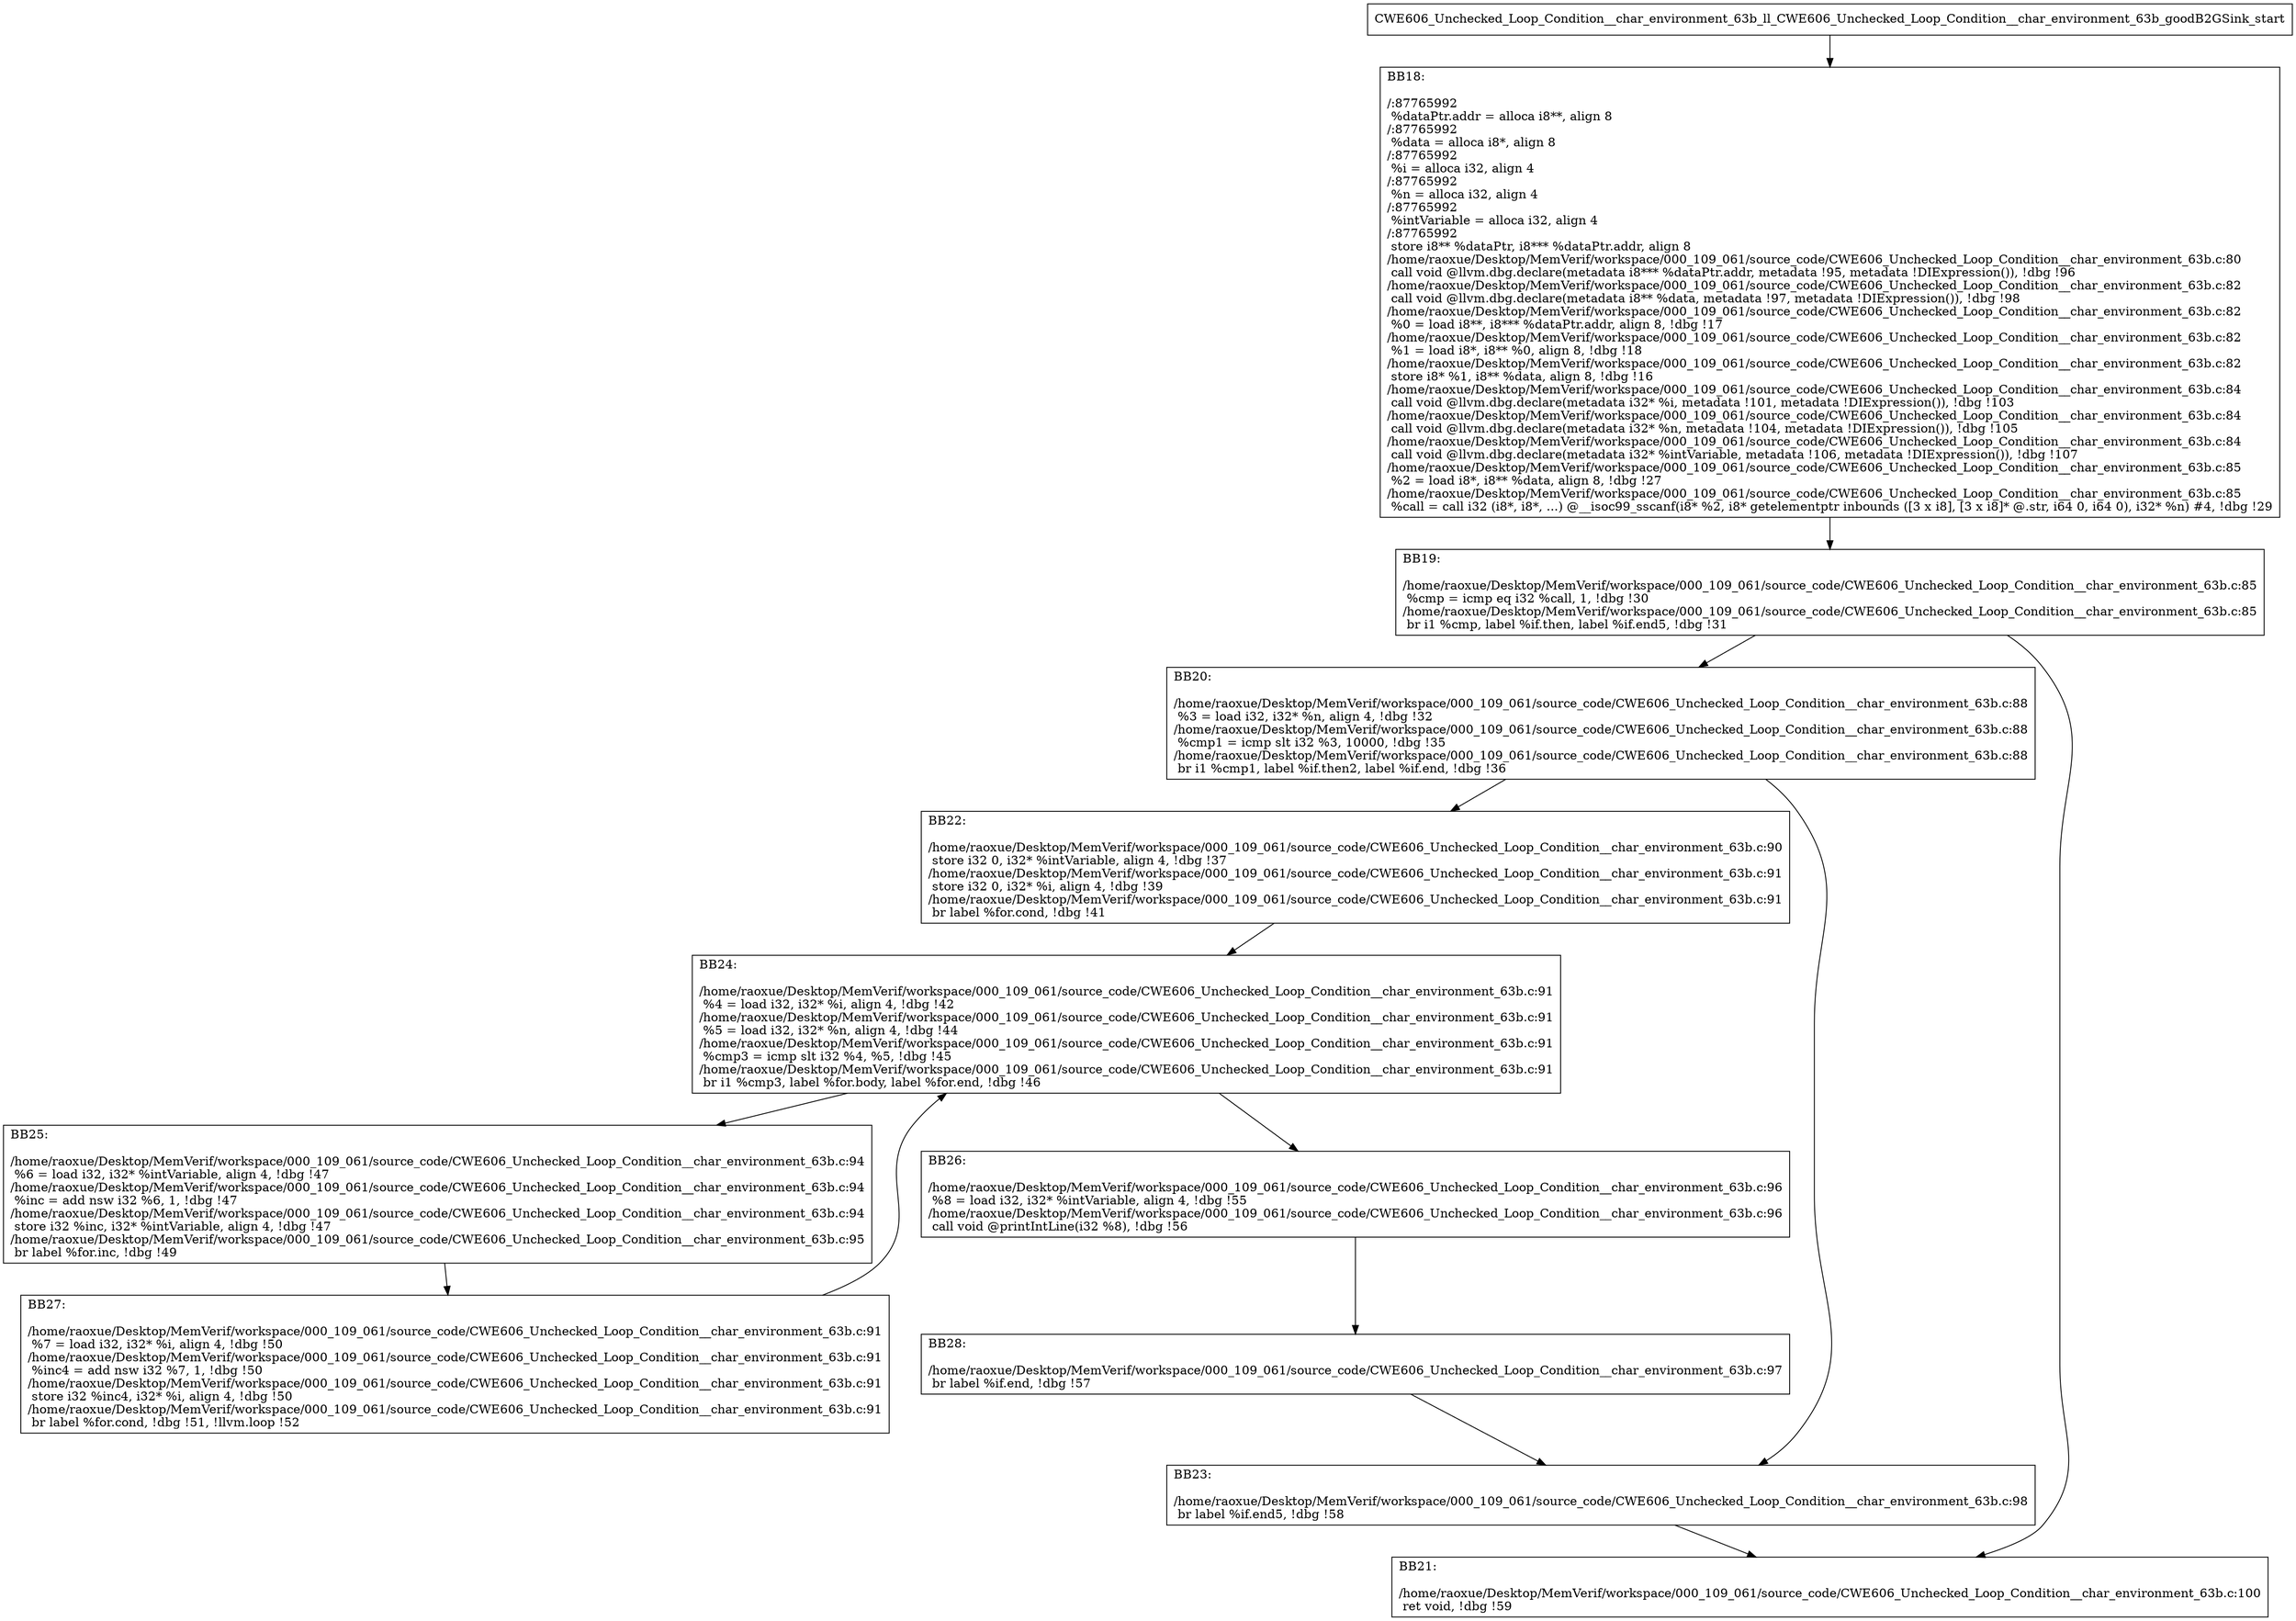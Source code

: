 digraph "CFG for'CWE606_Unchecked_Loop_Condition__char_environment_63b_ll_CWE606_Unchecked_Loop_Condition__char_environment_63b_goodB2GSink' function" {
	BBCWE606_Unchecked_Loop_Condition__char_environment_63b_ll_CWE606_Unchecked_Loop_Condition__char_environment_63b_goodB2GSink_start[shape=record,label="{CWE606_Unchecked_Loop_Condition__char_environment_63b_ll_CWE606_Unchecked_Loop_Condition__char_environment_63b_goodB2GSink_start}"];
	BBCWE606_Unchecked_Loop_Condition__char_environment_63b_ll_CWE606_Unchecked_Loop_Condition__char_environment_63b_goodB2GSink_start-> CWE606_Unchecked_Loop_Condition__char_environment_63b_ll_CWE606_Unchecked_Loop_Condition__char_environment_63b_goodB2GSinkBB18;
	CWE606_Unchecked_Loop_Condition__char_environment_63b_ll_CWE606_Unchecked_Loop_Condition__char_environment_63b_goodB2GSinkBB18 [shape=record, label="{BB18:\l\l/:87765992\l
  %dataPtr.addr = alloca i8**, align 8\l
/:87765992\l
  %data = alloca i8*, align 8\l
/:87765992\l
  %i = alloca i32, align 4\l
/:87765992\l
  %n = alloca i32, align 4\l
/:87765992\l
  %intVariable = alloca i32, align 4\l
/:87765992\l
  store i8** %dataPtr, i8*** %dataPtr.addr, align 8\l
/home/raoxue/Desktop/MemVerif/workspace/000_109_061/source_code/CWE606_Unchecked_Loop_Condition__char_environment_63b.c:80\l
  call void @llvm.dbg.declare(metadata i8*** %dataPtr.addr, metadata !95, metadata !DIExpression()), !dbg !96\l
/home/raoxue/Desktop/MemVerif/workspace/000_109_061/source_code/CWE606_Unchecked_Loop_Condition__char_environment_63b.c:82\l
  call void @llvm.dbg.declare(metadata i8** %data, metadata !97, metadata !DIExpression()), !dbg !98\l
/home/raoxue/Desktop/MemVerif/workspace/000_109_061/source_code/CWE606_Unchecked_Loop_Condition__char_environment_63b.c:82\l
  %0 = load i8**, i8*** %dataPtr.addr, align 8, !dbg !17\l
/home/raoxue/Desktop/MemVerif/workspace/000_109_061/source_code/CWE606_Unchecked_Loop_Condition__char_environment_63b.c:82\l
  %1 = load i8*, i8** %0, align 8, !dbg !18\l
/home/raoxue/Desktop/MemVerif/workspace/000_109_061/source_code/CWE606_Unchecked_Loop_Condition__char_environment_63b.c:82\l
  store i8* %1, i8** %data, align 8, !dbg !16\l
/home/raoxue/Desktop/MemVerif/workspace/000_109_061/source_code/CWE606_Unchecked_Loop_Condition__char_environment_63b.c:84\l
  call void @llvm.dbg.declare(metadata i32* %i, metadata !101, metadata !DIExpression()), !dbg !103\l
/home/raoxue/Desktop/MemVerif/workspace/000_109_061/source_code/CWE606_Unchecked_Loop_Condition__char_environment_63b.c:84\l
  call void @llvm.dbg.declare(metadata i32* %n, metadata !104, metadata !DIExpression()), !dbg !105\l
/home/raoxue/Desktop/MemVerif/workspace/000_109_061/source_code/CWE606_Unchecked_Loop_Condition__char_environment_63b.c:84\l
  call void @llvm.dbg.declare(metadata i32* %intVariable, metadata !106, metadata !DIExpression()), !dbg !107\l
/home/raoxue/Desktop/MemVerif/workspace/000_109_061/source_code/CWE606_Unchecked_Loop_Condition__char_environment_63b.c:85\l
  %2 = load i8*, i8** %data, align 8, !dbg !27\l
/home/raoxue/Desktop/MemVerif/workspace/000_109_061/source_code/CWE606_Unchecked_Loop_Condition__char_environment_63b.c:85\l
  %call = call i32 (i8*, i8*, ...) @__isoc99_sscanf(i8* %2, i8* getelementptr inbounds ([3 x i8], [3 x i8]* @.str, i64 0, i64 0), i32* %n) #4, !dbg !29\l
}"];
	CWE606_Unchecked_Loop_Condition__char_environment_63b_ll_CWE606_Unchecked_Loop_Condition__char_environment_63b_goodB2GSinkBB18-> CWE606_Unchecked_Loop_Condition__char_environment_63b_ll_CWE606_Unchecked_Loop_Condition__char_environment_63b_goodB2GSinkBB19;
	CWE606_Unchecked_Loop_Condition__char_environment_63b_ll_CWE606_Unchecked_Loop_Condition__char_environment_63b_goodB2GSinkBB19 [shape=record, label="{BB19:\l\l/home/raoxue/Desktop/MemVerif/workspace/000_109_061/source_code/CWE606_Unchecked_Loop_Condition__char_environment_63b.c:85\l
  %cmp = icmp eq i32 %call, 1, !dbg !30\l
/home/raoxue/Desktop/MemVerif/workspace/000_109_061/source_code/CWE606_Unchecked_Loop_Condition__char_environment_63b.c:85\l
  br i1 %cmp, label %if.then, label %if.end5, !dbg !31\l
}"];
	CWE606_Unchecked_Loop_Condition__char_environment_63b_ll_CWE606_Unchecked_Loop_Condition__char_environment_63b_goodB2GSinkBB19-> CWE606_Unchecked_Loop_Condition__char_environment_63b_ll_CWE606_Unchecked_Loop_Condition__char_environment_63b_goodB2GSinkBB20;
	CWE606_Unchecked_Loop_Condition__char_environment_63b_ll_CWE606_Unchecked_Loop_Condition__char_environment_63b_goodB2GSinkBB19-> CWE606_Unchecked_Loop_Condition__char_environment_63b_ll_CWE606_Unchecked_Loop_Condition__char_environment_63b_goodB2GSinkBB21;
	CWE606_Unchecked_Loop_Condition__char_environment_63b_ll_CWE606_Unchecked_Loop_Condition__char_environment_63b_goodB2GSinkBB20 [shape=record, label="{BB20:\l\l/home/raoxue/Desktop/MemVerif/workspace/000_109_061/source_code/CWE606_Unchecked_Loop_Condition__char_environment_63b.c:88\l
  %3 = load i32, i32* %n, align 4, !dbg !32\l
/home/raoxue/Desktop/MemVerif/workspace/000_109_061/source_code/CWE606_Unchecked_Loop_Condition__char_environment_63b.c:88\l
  %cmp1 = icmp slt i32 %3, 10000, !dbg !35\l
/home/raoxue/Desktop/MemVerif/workspace/000_109_061/source_code/CWE606_Unchecked_Loop_Condition__char_environment_63b.c:88\l
  br i1 %cmp1, label %if.then2, label %if.end, !dbg !36\l
}"];
	CWE606_Unchecked_Loop_Condition__char_environment_63b_ll_CWE606_Unchecked_Loop_Condition__char_environment_63b_goodB2GSinkBB20-> CWE606_Unchecked_Loop_Condition__char_environment_63b_ll_CWE606_Unchecked_Loop_Condition__char_environment_63b_goodB2GSinkBB22;
	CWE606_Unchecked_Loop_Condition__char_environment_63b_ll_CWE606_Unchecked_Loop_Condition__char_environment_63b_goodB2GSinkBB20-> CWE606_Unchecked_Loop_Condition__char_environment_63b_ll_CWE606_Unchecked_Loop_Condition__char_environment_63b_goodB2GSinkBB23;
	CWE606_Unchecked_Loop_Condition__char_environment_63b_ll_CWE606_Unchecked_Loop_Condition__char_environment_63b_goodB2GSinkBB22 [shape=record, label="{BB22:\l\l/home/raoxue/Desktop/MemVerif/workspace/000_109_061/source_code/CWE606_Unchecked_Loop_Condition__char_environment_63b.c:90\l
  store i32 0, i32* %intVariable, align 4, !dbg !37\l
/home/raoxue/Desktop/MemVerif/workspace/000_109_061/source_code/CWE606_Unchecked_Loop_Condition__char_environment_63b.c:91\l
  store i32 0, i32* %i, align 4, !dbg !39\l
/home/raoxue/Desktop/MemVerif/workspace/000_109_061/source_code/CWE606_Unchecked_Loop_Condition__char_environment_63b.c:91\l
  br label %for.cond, !dbg !41\l
}"];
	CWE606_Unchecked_Loop_Condition__char_environment_63b_ll_CWE606_Unchecked_Loop_Condition__char_environment_63b_goodB2GSinkBB22-> CWE606_Unchecked_Loop_Condition__char_environment_63b_ll_CWE606_Unchecked_Loop_Condition__char_environment_63b_goodB2GSinkBB24;
	CWE606_Unchecked_Loop_Condition__char_environment_63b_ll_CWE606_Unchecked_Loop_Condition__char_environment_63b_goodB2GSinkBB24 [shape=record, label="{BB24:\l\l/home/raoxue/Desktop/MemVerif/workspace/000_109_061/source_code/CWE606_Unchecked_Loop_Condition__char_environment_63b.c:91\l
  %4 = load i32, i32* %i, align 4, !dbg !42\l
/home/raoxue/Desktop/MemVerif/workspace/000_109_061/source_code/CWE606_Unchecked_Loop_Condition__char_environment_63b.c:91\l
  %5 = load i32, i32* %n, align 4, !dbg !44\l
/home/raoxue/Desktop/MemVerif/workspace/000_109_061/source_code/CWE606_Unchecked_Loop_Condition__char_environment_63b.c:91\l
  %cmp3 = icmp slt i32 %4, %5, !dbg !45\l
/home/raoxue/Desktop/MemVerif/workspace/000_109_061/source_code/CWE606_Unchecked_Loop_Condition__char_environment_63b.c:91\l
  br i1 %cmp3, label %for.body, label %for.end, !dbg !46\l
}"];
	CWE606_Unchecked_Loop_Condition__char_environment_63b_ll_CWE606_Unchecked_Loop_Condition__char_environment_63b_goodB2GSinkBB24-> CWE606_Unchecked_Loop_Condition__char_environment_63b_ll_CWE606_Unchecked_Loop_Condition__char_environment_63b_goodB2GSinkBB25;
	CWE606_Unchecked_Loop_Condition__char_environment_63b_ll_CWE606_Unchecked_Loop_Condition__char_environment_63b_goodB2GSinkBB24-> CWE606_Unchecked_Loop_Condition__char_environment_63b_ll_CWE606_Unchecked_Loop_Condition__char_environment_63b_goodB2GSinkBB26;
	CWE606_Unchecked_Loop_Condition__char_environment_63b_ll_CWE606_Unchecked_Loop_Condition__char_environment_63b_goodB2GSinkBB25 [shape=record, label="{BB25:\l\l/home/raoxue/Desktop/MemVerif/workspace/000_109_061/source_code/CWE606_Unchecked_Loop_Condition__char_environment_63b.c:94\l
  %6 = load i32, i32* %intVariable, align 4, !dbg !47\l
/home/raoxue/Desktop/MemVerif/workspace/000_109_061/source_code/CWE606_Unchecked_Loop_Condition__char_environment_63b.c:94\l
  %inc = add nsw i32 %6, 1, !dbg !47\l
/home/raoxue/Desktop/MemVerif/workspace/000_109_061/source_code/CWE606_Unchecked_Loop_Condition__char_environment_63b.c:94\l
  store i32 %inc, i32* %intVariable, align 4, !dbg !47\l
/home/raoxue/Desktop/MemVerif/workspace/000_109_061/source_code/CWE606_Unchecked_Loop_Condition__char_environment_63b.c:95\l
  br label %for.inc, !dbg !49\l
}"];
	CWE606_Unchecked_Loop_Condition__char_environment_63b_ll_CWE606_Unchecked_Loop_Condition__char_environment_63b_goodB2GSinkBB25-> CWE606_Unchecked_Loop_Condition__char_environment_63b_ll_CWE606_Unchecked_Loop_Condition__char_environment_63b_goodB2GSinkBB27;
	CWE606_Unchecked_Loop_Condition__char_environment_63b_ll_CWE606_Unchecked_Loop_Condition__char_environment_63b_goodB2GSinkBB27 [shape=record, label="{BB27:\l\l/home/raoxue/Desktop/MemVerif/workspace/000_109_061/source_code/CWE606_Unchecked_Loop_Condition__char_environment_63b.c:91\l
  %7 = load i32, i32* %i, align 4, !dbg !50\l
/home/raoxue/Desktop/MemVerif/workspace/000_109_061/source_code/CWE606_Unchecked_Loop_Condition__char_environment_63b.c:91\l
  %inc4 = add nsw i32 %7, 1, !dbg !50\l
/home/raoxue/Desktop/MemVerif/workspace/000_109_061/source_code/CWE606_Unchecked_Loop_Condition__char_environment_63b.c:91\l
  store i32 %inc4, i32* %i, align 4, !dbg !50\l
/home/raoxue/Desktop/MemVerif/workspace/000_109_061/source_code/CWE606_Unchecked_Loop_Condition__char_environment_63b.c:91\l
  br label %for.cond, !dbg !51, !llvm.loop !52\l
}"];
	CWE606_Unchecked_Loop_Condition__char_environment_63b_ll_CWE606_Unchecked_Loop_Condition__char_environment_63b_goodB2GSinkBB27-> CWE606_Unchecked_Loop_Condition__char_environment_63b_ll_CWE606_Unchecked_Loop_Condition__char_environment_63b_goodB2GSinkBB24;
	CWE606_Unchecked_Loop_Condition__char_environment_63b_ll_CWE606_Unchecked_Loop_Condition__char_environment_63b_goodB2GSinkBB26 [shape=record, label="{BB26:\l\l/home/raoxue/Desktop/MemVerif/workspace/000_109_061/source_code/CWE606_Unchecked_Loop_Condition__char_environment_63b.c:96\l
  %8 = load i32, i32* %intVariable, align 4, !dbg !55\l
/home/raoxue/Desktop/MemVerif/workspace/000_109_061/source_code/CWE606_Unchecked_Loop_Condition__char_environment_63b.c:96\l
  call void @printIntLine(i32 %8), !dbg !56\l
}"];
	CWE606_Unchecked_Loop_Condition__char_environment_63b_ll_CWE606_Unchecked_Loop_Condition__char_environment_63b_goodB2GSinkBB26-> CWE606_Unchecked_Loop_Condition__char_environment_63b_ll_CWE606_Unchecked_Loop_Condition__char_environment_63b_goodB2GSinkBB28;
	CWE606_Unchecked_Loop_Condition__char_environment_63b_ll_CWE606_Unchecked_Loop_Condition__char_environment_63b_goodB2GSinkBB28 [shape=record, label="{BB28:\l\l/home/raoxue/Desktop/MemVerif/workspace/000_109_061/source_code/CWE606_Unchecked_Loop_Condition__char_environment_63b.c:97\l
  br label %if.end, !dbg !57\l
}"];
	CWE606_Unchecked_Loop_Condition__char_environment_63b_ll_CWE606_Unchecked_Loop_Condition__char_environment_63b_goodB2GSinkBB28-> CWE606_Unchecked_Loop_Condition__char_environment_63b_ll_CWE606_Unchecked_Loop_Condition__char_environment_63b_goodB2GSinkBB23;
	CWE606_Unchecked_Loop_Condition__char_environment_63b_ll_CWE606_Unchecked_Loop_Condition__char_environment_63b_goodB2GSinkBB23 [shape=record, label="{BB23:\l\l/home/raoxue/Desktop/MemVerif/workspace/000_109_061/source_code/CWE606_Unchecked_Loop_Condition__char_environment_63b.c:98\l
  br label %if.end5, !dbg !58\l
}"];
	CWE606_Unchecked_Loop_Condition__char_environment_63b_ll_CWE606_Unchecked_Loop_Condition__char_environment_63b_goodB2GSinkBB23-> CWE606_Unchecked_Loop_Condition__char_environment_63b_ll_CWE606_Unchecked_Loop_Condition__char_environment_63b_goodB2GSinkBB21;
	CWE606_Unchecked_Loop_Condition__char_environment_63b_ll_CWE606_Unchecked_Loop_Condition__char_environment_63b_goodB2GSinkBB21 [shape=record, label="{BB21:\l\l/home/raoxue/Desktop/MemVerif/workspace/000_109_061/source_code/CWE606_Unchecked_Loop_Condition__char_environment_63b.c:100\l
  ret void, !dbg !59\l
}"];
}

